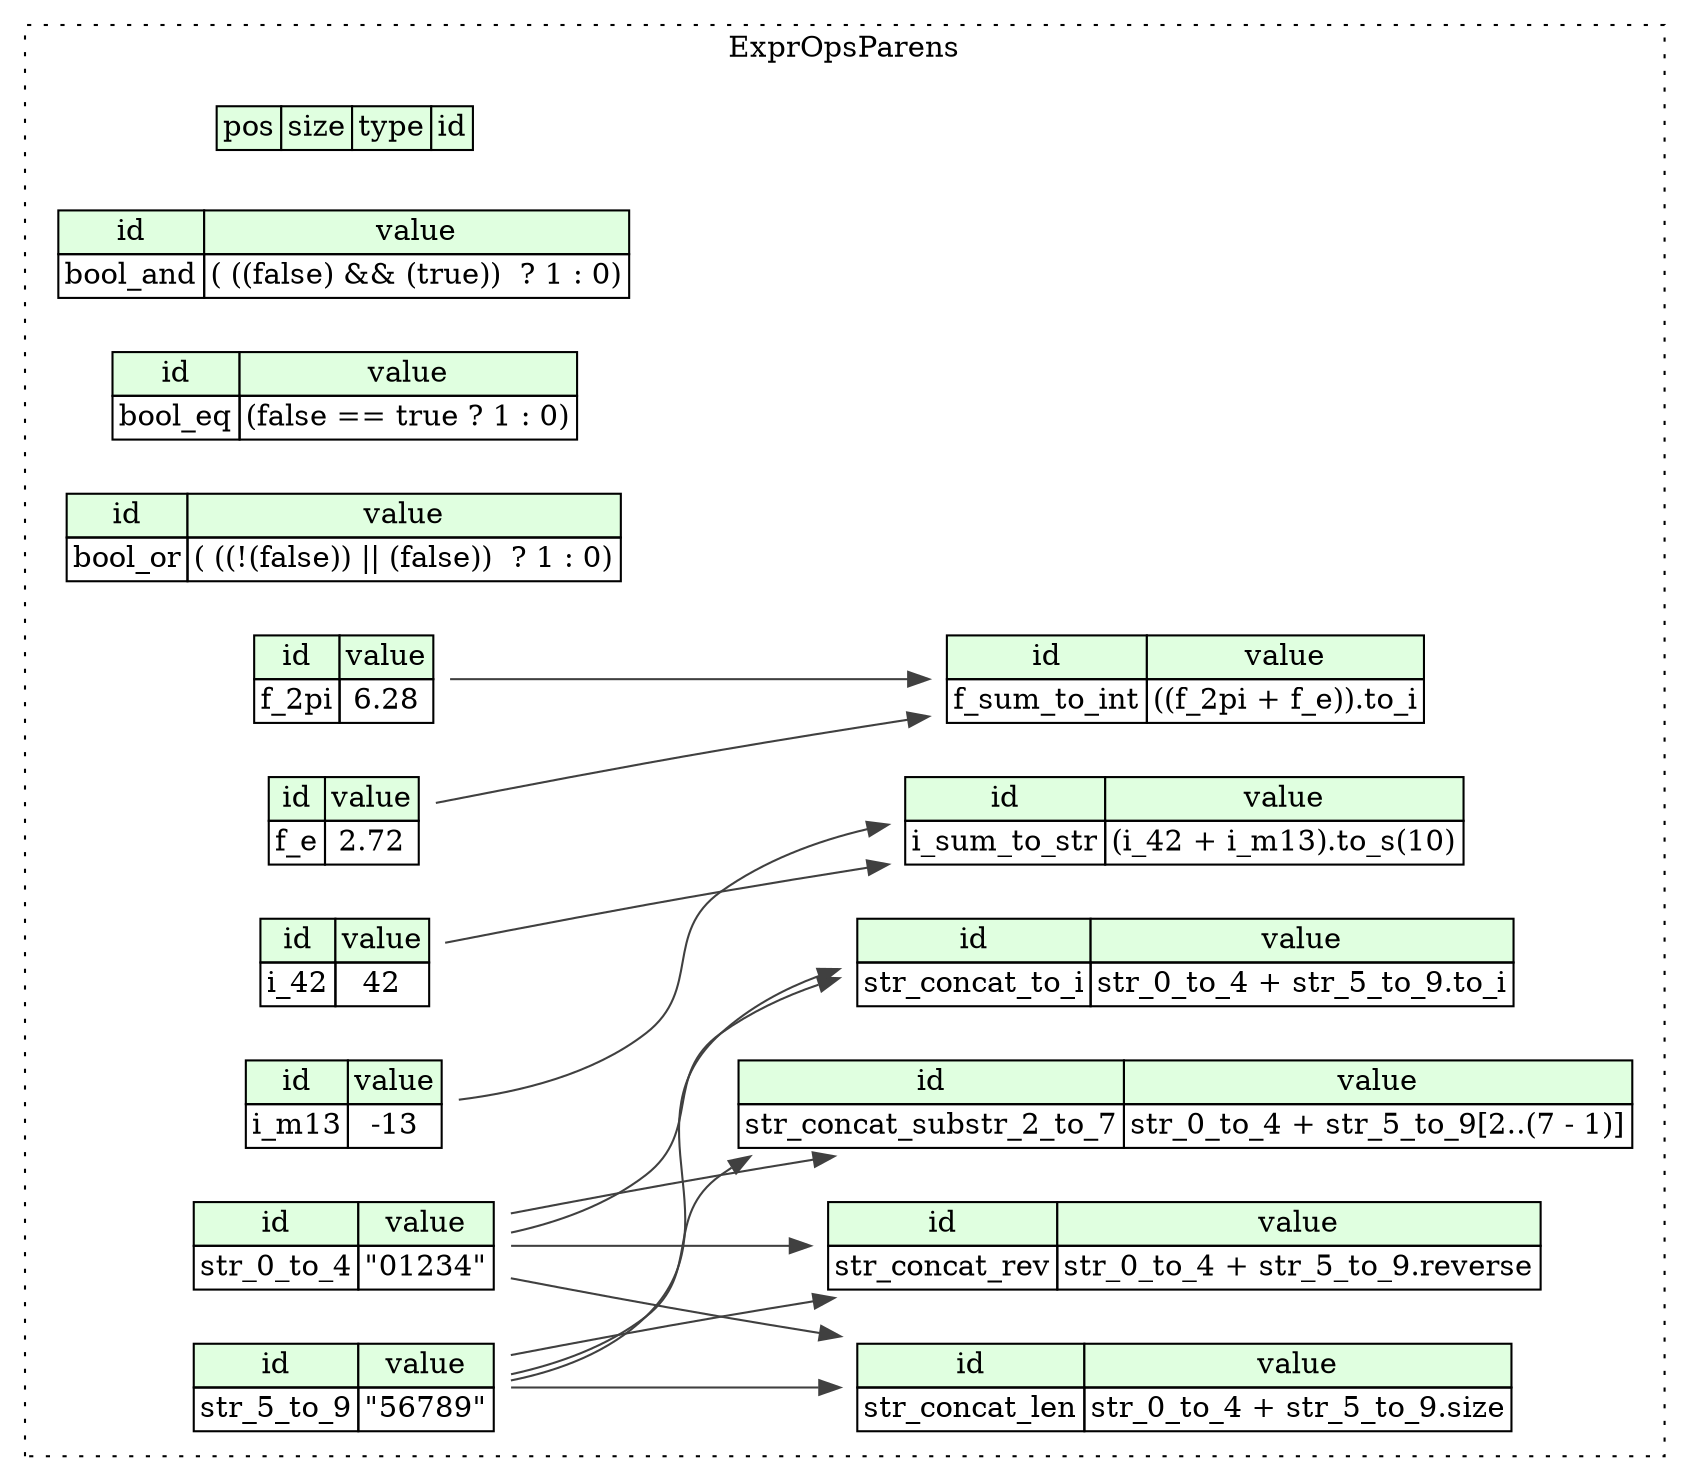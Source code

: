 digraph {
	rankdir=LR;
	node [shape=plaintext];
	subgraph cluster__expr_ops_parens {
		label="ExprOpsParens";
		graph[style=dotted];

		expr_ops_parens__seq [label=<<TABLE BORDER="0" CELLBORDER="1" CELLSPACING="0">
			<TR><TD BGCOLOR="#E0FFE0">pos</TD><TD BGCOLOR="#E0FFE0">size</TD><TD BGCOLOR="#E0FFE0">type</TD><TD BGCOLOR="#E0FFE0">id</TD></TR>
		</TABLE>>];
		expr_ops_parens__inst__bool_and [label=<<TABLE BORDER="0" CELLBORDER="1" CELLSPACING="0">
			<TR><TD BGCOLOR="#E0FFE0">id</TD><TD BGCOLOR="#E0FFE0">value</TD></TR>
			<TR><TD>bool_and</TD><TD>( ((false) &amp;&amp; (true))  ? 1 : 0)</TD></TR>
		</TABLE>>];
		expr_ops_parens__inst__bool_eq [label=<<TABLE BORDER="0" CELLBORDER="1" CELLSPACING="0">
			<TR><TD BGCOLOR="#E0FFE0">id</TD><TD BGCOLOR="#E0FFE0">value</TD></TR>
			<TR><TD>bool_eq</TD><TD>(false == true ? 1 : 0)</TD></TR>
		</TABLE>>];
		expr_ops_parens__inst__bool_or [label=<<TABLE BORDER="0" CELLBORDER="1" CELLSPACING="0">
			<TR><TD BGCOLOR="#E0FFE0">id</TD><TD BGCOLOR="#E0FFE0">value</TD></TR>
			<TR><TD>bool_or</TD><TD>( ((!(false)) || (false))  ? 1 : 0)</TD></TR>
		</TABLE>>];
		expr_ops_parens__inst__f_2pi [label=<<TABLE BORDER="0" CELLBORDER="1" CELLSPACING="0">
			<TR><TD BGCOLOR="#E0FFE0">id</TD><TD BGCOLOR="#E0FFE0">value</TD></TR>
			<TR><TD>f_2pi</TD><TD>6.28</TD></TR>
		</TABLE>>];
		expr_ops_parens__inst__f_e [label=<<TABLE BORDER="0" CELLBORDER="1" CELLSPACING="0">
			<TR><TD BGCOLOR="#E0FFE0">id</TD><TD BGCOLOR="#E0FFE0">value</TD></TR>
			<TR><TD>f_e</TD><TD>2.72</TD></TR>
		</TABLE>>];
		expr_ops_parens__inst__f_sum_to_int [label=<<TABLE BORDER="0" CELLBORDER="1" CELLSPACING="0">
			<TR><TD BGCOLOR="#E0FFE0">id</TD><TD BGCOLOR="#E0FFE0">value</TD></TR>
			<TR><TD>f_sum_to_int</TD><TD>((f_2pi + f_e)).to_i</TD></TR>
		</TABLE>>];
		expr_ops_parens__inst__i_42 [label=<<TABLE BORDER="0" CELLBORDER="1" CELLSPACING="0">
			<TR><TD BGCOLOR="#E0FFE0">id</TD><TD BGCOLOR="#E0FFE0">value</TD></TR>
			<TR><TD>i_42</TD><TD>42</TD></TR>
		</TABLE>>];
		expr_ops_parens__inst__i_m13 [label=<<TABLE BORDER="0" CELLBORDER="1" CELLSPACING="0">
			<TR><TD BGCOLOR="#E0FFE0">id</TD><TD BGCOLOR="#E0FFE0">value</TD></TR>
			<TR><TD>i_m13</TD><TD>-13</TD></TR>
		</TABLE>>];
		expr_ops_parens__inst__i_sum_to_str [label=<<TABLE BORDER="0" CELLBORDER="1" CELLSPACING="0">
			<TR><TD BGCOLOR="#E0FFE0">id</TD><TD BGCOLOR="#E0FFE0">value</TD></TR>
			<TR><TD>i_sum_to_str</TD><TD>(i_42 + i_m13).to_s(10)</TD></TR>
		</TABLE>>];
		expr_ops_parens__inst__str_0_to_4 [label=<<TABLE BORDER="0" CELLBORDER="1" CELLSPACING="0">
			<TR><TD BGCOLOR="#E0FFE0">id</TD><TD BGCOLOR="#E0FFE0">value</TD></TR>
			<TR><TD>str_0_to_4</TD><TD>&quot;01234&quot;</TD></TR>
		</TABLE>>];
		expr_ops_parens__inst__str_5_to_9 [label=<<TABLE BORDER="0" CELLBORDER="1" CELLSPACING="0">
			<TR><TD BGCOLOR="#E0FFE0">id</TD><TD BGCOLOR="#E0FFE0">value</TD></TR>
			<TR><TD>str_5_to_9</TD><TD>&quot;56789&quot;</TD></TR>
		</TABLE>>];
		expr_ops_parens__inst__str_concat_len [label=<<TABLE BORDER="0" CELLBORDER="1" CELLSPACING="0">
			<TR><TD BGCOLOR="#E0FFE0">id</TD><TD BGCOLOR="#E0FFE0">value</TD></TR>
			<TR><TD>str_concat_len</TD><TD>str_0_to_4 + str_5_to_9.size</TD></TR>
		</TABLE>>];
		expr_ops_parens__inst__str_concat_rev [label=<<TABLE BORDER="0" CELLBORDER="1" CELLSPACING="0">
			<TR><TD BGCOLOR="#E0FFE0">id</TD><TD BGCOLOR="#E0FFE0">value</TD></TR>
			<TR><TD>str_concat_rev</TD><TD>str_0_to_4 + str_5_to_9.reverse</TD></TR>
		</TABLE>>];
		expr_ops_parens__inst__str_concat_substr_2_to_7 [label=<<TABLE BORDER="0" CELLBORDER="1" CELLSPACING="0">
			<TR><TD BGCOLOR="#E0FFE0">id</TD><TD BGCOLOR="#E0FFE0">value</TD></TR>
			<TR><TD>str_concat_substr_2_to_7</TD><TD>str_0_to_4 + str_5_to_9[2..(7 - 1)]</TD></TR>
		</TABLE>>];
		expr_ops_parens__inst__str_concat_to_i [label=<<TABLE BORDER="0" CELLBORDER="1" CELLSPACING="0">
			<TR><TD BGCOLOR="#E0FFE0">id</TD><TD BGCOLOR="#E0FFE0">value</TD></TR>
			<TR><TD>str_concat_to_i</TD><TD>str_0_to_4 + str_5_to_9.to_i</TD></TR>
		</TABLE>>];
	}
	expr_ops_parens__inst__f_2pi:f_2pi_type -> expr_ops_parens__inst__f_sum_to_int [color="#404040"];
	expr_ops_parens__inst__f_e:f_e_type -> expr_ops_parens__inst__f_sum_to_int [color="#404040"];
	expr_ops_parens__inst__i_42:i_42_type -> expr_ops_parens__inst__i_sum_to_str [color="#404040"];
	expr_ops_parens__inst__i_m13:i_m13_type -> expr_ops_parens__inst__i_sum_to_str [color="#404040"];
	expr_ops_parens__inst__str_0_to_4:str_0_to_4_type -> expr_ops_parens__inst__str_concat_len [color="#404040"];
	expr_ops_parens__inst__str_5_to_9:str_5_to_9_type -> expr_ops_parens__inst__str_concat_len [color="#404040"];
	expr_ops_parens__inst__str_0_to_4:str_0_to_4_type -> expr_ops_parens__inst__str_concat_rev [color="#404040"];
	expr_ops_parens__inst__str_5_to_9:str_5_to_9_type -> expr_ops_parens__inst__str_concat_rev [color="#404040"];
	expr_ops_parens__inst__str_0_to_4:str_0_to_4_type -> expr_ops_parens__inst__str_concat_substr_2_to_7 [color="#404040"];
	expr_ops_parens__inst__str_5_to_9:str_5_to_9_type -> expr_ops_parens__inst__str_concat_substr_2_to_7 [color="#404040"];
	expr_ops_parens__inst__str_0_to_4:str_0_to_4_type -> expr_ops_parens__inst__str_concat_to_i [color="#404040"];
	expr_ops_parens__inst__str_5_to_9:str_5_to_9_type -> expr_ops_parens__inst__str_concat_to_i [color="#404040"];
}
